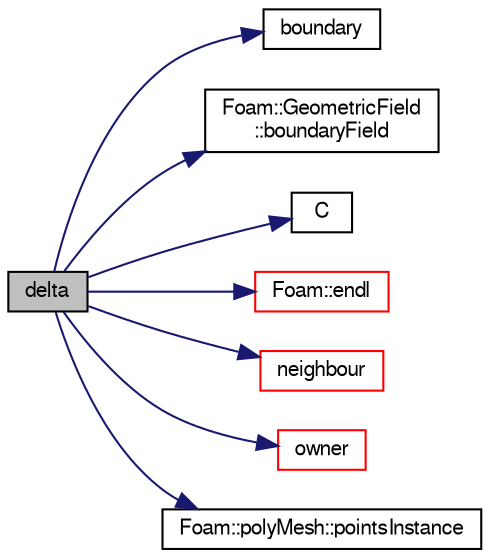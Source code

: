 digraph "delta"
{
  bgcolor="transparent";
  edge [fontname="FreeSans",fontsize="10",labelfontname="FreeSans",labelfontsize="10"];
  node [fontname="FreeSans",fontsize="10",shape=record];
  rankdir="LR";
  Node1 [label="delta",height=0.2,width=0.4,color="black", fillcolor="grey75", style="filled" fontcolor="black"];
  Node1 -> Node2 [color="midnightblue",fontsize="10",style="solid",fontname="FreeSans"];
  Node2 [label="boundary",height=0.2,width=0.4,color="black",URL="$a00851.html#a971347d65410875e38ea654dfd193a19",tooltip="Return reference to boundary mesh. "];
  Node1 -> Node3 [color="midnightblue",fontsize="10",style="solid",fontname="FreeSans"];
  Node3 [label="Foam::GeometricField\l::boundaryField",height=0.2,width=0.4,color="black",URL="$a00896.html#a3c6c1a789b48ea0c5e8bff64f9c14f2d",tooltip="Return reference to GeometricBoundaryField. "];
  Node1 -> Node4 [color="midnightblue",fontsize="10",style="solid",fontname="FreeSans"];
  Node4 [label="C",height=0.2,width=0.4,color="black",URL="$a00851.html#add65fc7bb62260f0f5144592e78ccdba",tooltip="Return cell centres as volVectorField. "];
  Node1 -> Node5 [color="midnightblue",fontsize="10",style="solid",fontname="FreeSans"];
  Node5 [label="Foam::endl",height=0.2,width=0.4,color="red",URL="$a10237.html#a2db8fe02a0d3909e9351bb4275b23ce4",tooltip="Add newline and flush stream. "];
  Node1 -> Node6 [color="midnightblue",fontsize="10",style="solid",fontname="FreeSans"];
  Node6 [label="neighbour",height=0.2,width=0.4,color="red",URL="$a00851.html#a942a1cffef163625ee3408ae1f057dec",tooltip="Internal face neighbour. "];
  Node1 -> Node7 [color="midnightblue",fontsize="10",style="solid",fontname="FreeSans"];
  Node7 [label="owner",height=0.2,width=0.4,color="red",URL="$a00851.html#a81b70644afb4bbfce365e57592142fcc",tooltip="Internal face owner. "];
  Node1 -> Node8 [color="midnightblue",fontsize="10",style="solid",fontname="FreeSans"];
  Node8 [label="Foam::polyMesh::pointsInstance",height=0.2,width=0.4,color="black",URL="$a01861.html#a53d666389621432730eebcc16566c363",tooltip="Return the current instance directory for points. "];
}
